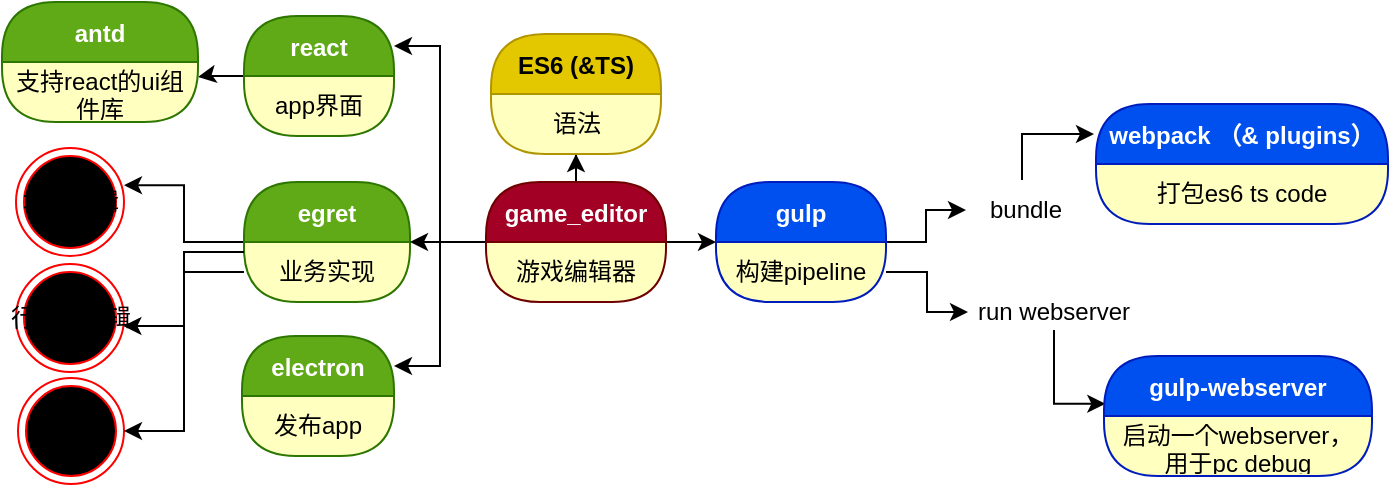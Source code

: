 <mxfile version="20.5.1" type="github">
  <diagram id="RyOypk_LRAsxnf7cehFb" name="第 1 页">
    <mxGraphModel dx="-188" dy="-301" grid="0" gridSize="10" guides="1" tooltips="1" connect="1" arrows="1" fold="1" page="1" pageScale="1" pageWidth="1169" pageHeight="827" math="0" shadow="0">
      <root>
        <mxCell id="0" />
        <mxCell id="1" parent="0" />
        <mxCell id="iCX3cISmmqJYiOSi0hr1-57" style="edgeStyle=orthogonalEdgeStyle;rounded=0;orthogonalLoop=1;jettySize=auto;html=1;entryX=1;entryY=0.25;entryDx=0;entryDy=0;" parent="1" source="iCX3cISmmqJYiOSi0hr1-3" target="iCX3cISmmqJYiOSi0hr1-7" edge="1">
          <mxGeometry relative="1" as="geometry" />
        </mxCell>
        <mxCell id="iCX3cISmmqJYiOSi0hr1-3" value="react" style="swimlane;fontStyle=1;align=center;verticalAlign=middle;childLayout=stackLayout;horizontal=1;startSize=30;horizontalStack=0;resizeParent=0;resizeLast=1;container=0;fontColor=#ffffff;collapsible=0;rounded=1;arcSize=30;strokeColor=#2D7600;fillColor=#60a917;swimlaneFillColor=#ffffc0;dropTarget=0;" parent="1" vertex="1">
          <mxGeometry x="1496" y="1192" width="75" height="60" as="geometry" />
        </mxCell>
        <mxCell id="iCX3cISmmqJYiOSi0hr1-4" value="app界面" style="text;html=1;strokeColor=none;fillColor=none;align=center;verticalAlign=middle;spacingLeft=4;spacingRight=4;whiteSpace=wrap;overflow=hidden;rotatable=0;fontColor=#000000;" parent="iCX3cISmmqJYiOSi0hr1-3" vertex="1">
          <mxGeometry y="30" width="75" height="30" as="geometry" />
        </mxCell>
        <mxCell id="iCX3cISmmqJYiOSi0hr1-6" value="antd" style="swimlane;fontStyle=1;align=center;verticalAlign=middle;childLayout=stackLayout;horizontal=1;startSize=30;horizontalStack=0;resizeParent=0;resizeLast=1;container=0;fontColor=#ffffff;collapsible=0;rounded=1;arcSize=30;strokeColor=#2D7600;fillColor=#60a917;swimlaneFillColor=#ffffc0;dropTarget=0;" parent="1" vertex="1">
          <mxGeometry x="1375" y="1185" width="98" height="60" as="geometry" />
        </mxCell>
        <mxCell id="iCX3cISmmqJYiOSi0hr1-7" value="支持react的ui组件库" style="text;html=1;strokeColor=none;fillColor=none;align=center;verticalAlign=middle;spacingLeft=4;spacingRight=4;whiteSpace=wrap;overflow=hidden;rotatable=0;fontColor=#000000;" parent="iCX3cISmmqJYiOSi0hr1-6" vertex="1">
          <mxGeometry y="30" width="98" height="30" as="geometry" />
        </mxCell>
        <mxCell id="iCX3cISmmqJYiOSi0hr1-55" style="edgeStyle=orthogonalEdgeStyle;rounded=0;orthogonalLoop=1;jettySize=auto;html=1;entryX=1;entryY=0.345;entryDx=0;entryDy=0;entryPerimeter=0;" parent="1" source="iCX3cISmmqJYiOSi0hr1-9" target="iCX3cISmmqJYiOSi0hr1-53" edge="1">
          <mxGeometry relative="1" as="geometry" />
        </mxCell>
        <mxCell id="iCX3cISmmqJYiOSi0hr1-9" value="egret" style="swimlane;fontStyle=1;align=center;verticalAlign=middle;childLayout=stackLayout;horizontal=1;startSize=30;horizontalStack=0;resizeParent=0;resizeLast=1;container=0;fontColor=#ffffff;collapsible=0;rounded=1;arcSize=30;strokeColor=#2D7600;fillColor=#60a917;swimlaneFillColor=#ffffc0;dropTarget=0;" parent="1" vertex="1">
          <mxGeometry x="1496" y="1275" width="83" height="60" as="geometry" />
        </mxCell>
        <mxCell id="iCX3cISmmqJYiOSi0hr1-10" value="业务实现" style="text;html=1;strokeColor=none;fillColor=none;align=center;verticalAlign=middle;spacingLeft=4;spacingRight=4;whiteSpace=wrap;overflow=hidden;rotatable=0;fontColor=#000000;" parent="iCX3cISmmqJYiOSi0hr1-9" vertex="1">
          <mxGeometry y="30" width="83" height="30" as="geometry" />
        </mxCell>
        <mxCell id="iCX3cISmmqJYiOSi0hr1-12" value="Subtitle" style="text;html=1;strokeColor=none;fillColor=none;align=center;verticalAlign=middle;spacingLeft=4;spacingRight=4;whiteSpace=wrap;overflow=hidden;rotatable=0;fontColor=#000000;" parent="iCX3cISmmqJYiOSi0hr1-9" vertex="1">
          <mxGeometry y="60" width="83" as="geometry" />
        </mxCell>
        <mxCell id="iCX3cISmmqJYiOSi0hr1-13" value="webpack （&amp; plugins）" style="swimlane;fontStyle=1;align=center;verticalAlign=middle;childLayout=stackLayout;horizontal=1;startSize=30;horizontalStack=0;resizeParent=0;resizeLast=1;container=0;fontColor=#ffffff;collapsible=0;rounded=1;arcSize=30;strokeColor=#001DBC;fillColor=#0050ef;swimlaneFillColor=#ffffc0;dropTarget=0;" parent="1" vertex="1">
          <mxGeometry x="1922" y="1236" width="146" height="60" as="geometry" />
        </mxCell>
        <mxCell id="yfJCY1lUy-ADghGYg0gO-5" value="打包es6 ts code" style="text;html=1;strokeColor=none;fillColor=none;align=center;verticalAlign=middle;spacingLeft=4;spacingRight=4;whiteSpace=wrap;overflow=hidden;rotatable=0;fontColor=#000000;" vertex="1" parent="iCX3cISmmqJYiOSi0hr1-13">
          <mxGeometry y="30" width="146" as="geometry" />
        </mxCell>
        <mxCell id="iCX3cISmmqJYiOSi0hr1-15" value="打包es6 ts code" style="text;html=1;strokeColor=none;fillColor=none;align=center;verticalAlign=middle;spacingLeft=4;spacingRight=4;whiteSpace=wrap;overflow=hidden;rotatable=0;fontColor=#000000;" parent="iCX3cISmmqJYiOSi0hr1-13" vertex="1">
          <mxGeometry y="30" width="146" height="30" as="geometry" />
        </mxCell>
        <mxCell id="iCX3cISmmqJYiOSi0hr1-36" style="edgeStyle=orthogonalEdgeStyle;rounded=0;orthogonalLoop=1;jettySize=auto;html=1;entryX=0;entryY=0.5;entryDx=0;entryDy=0;" parent="1" source="iCX3cISmmqJYiOSi0hr1-22" target="iCX3cISmmqJYiOSi0hr1-35" edge="1">
          <mxGeometry relative="1" as="geometry" />
        </mxCell>
        <mxCell id="iCX3cISmmqJYiOSi0hr1-22" value="gulp" style="swimlane;fontStyle=1;align=center;verticalAlign=middle;childLayout=stackLayout;horizontal=1;startSize=30;horizontalStack=0;resizeParent=0;resizeLast=1;container=0;fontColor=#ffffff;collapsible=0;rounded=1;arcSize=30;strokeColor=#001DBC;fillColor=#0050ef;swimlaneFillColor=#ffffc0;dropTarget=0;" parent="1" vertex="1">
          <mxGeometry x="1732" y="1275" width="85" height="60" as="geometry" />
        </mxCell>
        <mxCell id="iCX3cISmmqJYiOSi0hr1-23" value="构建pipeline" style="text;html=1;strokeColor=none;fillColor=none;align=center;verticalAlign=middle;spacingLeft=4;spacingRight=4;whiteSpace=wrap;overflow=hidden;rotatable=0;fontColor=#000000;" parent="iCX3cISmmqJYiOSi0hr1-22" vertex="1">
          <mxGeometry y="30" width="85" height="30" as="geometry" />
        </mxCell>
        <mxCell id="iCX3cISmmqJYiOSi0hr1-62" style="edgeStyle=orthogonalEdgeStyle;rounded=0;orthogonalLoop=1;jettySize=auto;html=1;entryX=1;entryY=0.25;entryDx=0;entryDy=0;" parent="1" source="iCX3cISmmqJYiOSi0hr1-25" target="iCX3cISmmqJYiOSi0hr1-3" edge="1">
          <mxGeometry relative="1" as="geometry" />
        </mxCell>
        <mxCell id="iCX3cISmmqJYiOSi0hr1-63" style="edgeStyle=orthogonalEdgeStyle;rounded=0;orthogonalLoop=1;jettySize=auto;html=1;entryX=1;entryY=0;entryDx=0;entryDy=0;" parent="1" source="iCX3cISmmqJYiOSi0hr1-25" target="iCX3cISmmqJYiOSi0hr1-10" edge="1">
          <mxGeometry relative="1" as="geometry">
            <Array as="points">
              <mxPoint x="1674" y="1305" />
              <mxPoint x="1674" y="1305" />
            </Array>
          </mxGeometry>
        </mxCell>
        <mxCell id="iCX3cISmmqJYiOSi0hr1-64" style="edgeStyle=orthogonalEdgeStyle;rounded=0;orthogonalLoop=1;jettySize=auto;html=1;entryX=1;entryY=0.25;entryDx=0;entryDy=0;" parent="1" source="iCX3cISmmqJYiOSi0hr1-25" target="iCX3cISmmqJYiOSi0hr1-44" edge="1">
          <mxGeometry relative="1" as="geometry" />
        </mxCell>
        <mxCell id="yfJCY1lUy-ADghGYg0gO-4" style="edgeStyle=orthogonalEdgeStyle;rounded=0;orthogonalLoop=1;jettySize=auto;html=1;" edge="1" parent="1" source="iCX3cISmmqJYiOSi0hr1-25" target="iCX3cISmmqJYiOSi0hr1-22">
          <mxGeometry relative="1" as="geometry" />
        </mxCell>
        <mxCell id="yfJCY1lUy-ADghGYg0gO-9" style="edgeStyle=orthogonalEdgeStyle;rounded=0;orthogonalLoop=1;jettySize=auto;html=1;entryX=0.5;entryY=1;entryDx=0;entryDy=0;" edge="1" parent="1" source="iCX3cISmmqJYiOSi0hr1-25" target="yfJCY1lUy-ADghGYg0gO-7">
          <mxGeometry relative="1" as="geometry" />
        </mxCell>
        <mxCell id="iCX3cISmmqJYiOSi0hr1-25" value="game_editor" style="swimlane;fontStyle=1;align=center;verticalAlign=middle;childLayout=stackLayout;horizontal=1;startSize=30;horizontalStack=0;resizeParent=0;resizeLast=1;container=0;fontColor=#ffffff;collapsible=0;rounded=1;arcSize=30;strokeColor=#6F0000;fillColor=#a20025;swimlaneFillColor=#ffffc0;dropTarget=0;" parent="1" vertex="1">
          <mxGeometry x="1617" y="1275" width="90" height="60" as="geometry" />
        </mxCell>
        <mxCell id="iCX3cISmmqJYiOSi0hr1-26" value="游戏编辑器" style="text;html=1;strokeColor=none;fillColor=none;align=center;verticalAlign=middle;spacingLeft=4;spacingRight=4;whiteSpace=wrap;overflow=hidden;rotatable=0;fontColor=#000000;" parent="iCX3cISmmqJYiOSi0hr1-25" vertex="1">
          <mxGeometry y="30" width="90" height="30" as="geometry" />
        </mxCell>
        <mxCell id="iCX3cISmmqJYiOSi0hr1-47" value="发布app" style="text;html=1;strokeColor=none;fillColor=none;align=center;verticalAlign=middle;spacingLeft=4;spacingRight=4;whiteSpace=wrap;overflow=hidden;rotatable=0;fontColor=#000000;" parent="iCX3cISmmqJYiOSi0hr1-25" vertex="1">
          <mxGeometry y="60" width="90" as="geometry" />
        </mxCell>
        <mxCell id="iCX3cISmmqJYiOSi0hr1-66" style="edgeStyle=orthogonalEdgeStyle;rounded=0;orthogonalLoop=1;jettySize=auto;html=1;entryX=0;entryY=0.25;entryDx=0;entryDy=0;" parent="1" edge="1">
          <mxGeometry relative="1" as="geometry">
            <Array as="points">
              <mxPoint x="1885" y="1251" />
            </Array>
            <mxPoint x="1885.0" y="1274" as="sourcePoint" />
            <mxPoint x="1921" y="1251" as="targetPoint" />
          </mxGeometry>
        </mxCell>
        <mxCell id="iCX3cISmmqJYiOSi0hr1-35" value="bundle" style="text;html=1;strokeColor=none;fillColor=none;align=center;verticalAlign=middle;whiteSpace=wrap;rounded=0;" parent="1" vertex="1">
          <mxGeometry x="1857" y="1274" width="60" height="30" as="geometry" />
        </mxCell>
        <mxCell id="iCX3cISmmqJYiOSi0hr1-65" style="edgeStyle=orthogonalEdgeStyle;rounded=0;orthogonalLoop=1;jettySize=auto;html=1;entryX=0.005;entryY=0.398;entryDx=0;entryDy=0;entryPerimeter=0;exitX=0.5;exitY=1;exitDx=0;exitDy=0;" parent="1" source="iCX3cISmmqJYiOSi0hr1-38" target="iCX3cISmmqJYiOSi0hr1-39" edge="1">
          <mxGeometry relative="1" as="geometry">
            <Array as="points">
              <mxPoint x="1901" y="1386" />
            </Array>
          </mxGeometry>
        </mxCell>
        <mxCell id="iCX3cISmmqJYiOSi0hr1-38" value="run webserver" style="text;html=1;strokeColor=none;fillColor=none;align=center;verticalAlign=middle;whiteSpace=wrap;rounded=0;" parent="1" vertex="1">
          <mxGeometry x="1858" y="1331" width="86" height="18" as="geometry" />
        </mxCell>
        <mxCell id="iCX3cISmmqJYiOSi0hr1-39" value="gulp-webserver" style="swimlane;fontStyle=1;align=center;verticalAlign=middle;childLayout=stackLayout;horizontal=1;startSize=30;horizontalStack=0;resizeParent=0;resizeLast=1;container=0;fontColor=#ffffff;collapsible=0;rounded=1;arcSize=30;strokeColor=#001DBC;fillColor=#0050ef;swimlaneFillColor=#ffffc0;dropTarget=0;" parent="1" vertex="1">
          <mxGeometry x="1926" y="1362" width="134" height="60" as="geometry" />
        </mxCell>
        <mxCell id="iCX3cISmmqJYiOSi0hr1-40" value="启动一个webserver，用于pc debug" style="text;html=1;strokeColor=none;fillColor=none;align=center;verticalAlign=middle;spacingLeft=4;spacingRight=4;whiteSpace=wrap;overflow=hidden;rotatable=0;fontColor=#000000;" parent="iCX3cISmmqJYiOSi0hr1-39" vertex="1">
          <mxGeometry y="30" width="134" height="30" as="geometry" />
        </mxCell>
        <mxCell id="iCX3cISmmqJYiOSi0hr1-43" style="edgeStyle=orthogonalEdgeStyle;rounded=0;orthogonalLoop=1;jettySize=auto;html=1;entryX=0;entryY=0.5;entryDx=0;entryDy=0;" parent="1" source="iCX3cISmmqJYiOSi0hr1-23" target="iCX3cISmmqJYiOSi0hr1-38" edge="1">
          <mxGeometry relative="1" as="geometry" />
        </mxCell>
        <mxCell id="iCX3cISmmqJYiOSi0hr1-44" value="electron" style="swimlane;fontStyle=1;align=center;verticalAlign=middle;childLayout=stackLayout;horizontal=1;startSize=30;horizontalStack=0;resizeParent=0;resizeLast=1;container=0;fontColor=#ffffff;collapsible=0;rounded=1;arcSize=30;strokeColor=#2D7600;fillColor=#60a917;swimlaneFillColor=#ffffc0;dropTarget=0;" parent="1" vertex="1">
          <mxGeometry x="1495" y="1352" width="76" height="60" as="geometry" />
        </mxCell>
        <mxCell id="iCX3cISmmqJYiOSi0hr1-45" value="发布app" style="text;html=1;strokeColor=none;fillColor=none;align=center;verticalAlign=middle;spacingLeft=4;spacingRight=4;whiteSpace=wrap;overflow=hidden;rotatable=0;fontColor=#000000;" parent="iCX3cISmmqJYiOSi0hr1-44" vertex="1">
          <mxGeometry y="30" width="76" height="30" as="geometry" />
        </mxCell>
        <mxCell id="iCX3cISmmqJYiOSi0hr1-53" value="地图编辑" style="ellipse;html=1;shape=endState;fillColor=#000000;strokeColor=#ff0000;" parent="1" vertex="1">
          <mxGeometry x="1382" y="1258" width="54" height="54" as="geometry" />
        </mxCell>
        <mxCell id="iCX3cISmmqJYiOSi0hr1-54" value="行为树编辑" style="ellipse;html=1;shape=endState;fillColor=#000000;strokeColor=#ff0000;" parent="1" vertex="1">
          <mxGeometry x="1382" y="1316" width="54" height="54" as="geometry" />
        </mxCell>
        <mxCell id="iCX3cISmmqJYiOSi0hr1-56" style="edgeStyle=orthogonalEdgeStyle;rounded=0;orthogonalLoop=1;jettySize=auto;html=1;" parent="1" source="iCX3cISmmqJYiOSi0hr1-10" target="iCX3cISmmqJYiOSi0hr1-54" edge="1">
          <mxGeometry relative="1" as="geometry">
            <Array as="points">
              <mxPoint x="1466" y="1310" />
              <mxPoint x="1466" y="1347" />
            </Array>
          </mxGeometry>
        </mxCell>
        <mxCell id="yfJCY1lUy-ADghGYg0gO-1" value="other..." style="ellipse;html=1;shape=endState;fillColor=#000000;strokeColor=#ff0000;" vertex="1" parent="1">
          <mxGeometry x="1383" y="1373" width="53" height="53" as="geometry" />
        </mxCell>
        <mxCell id="yfJCY1lUy-ADghGYg0gO-3" style="edgeStyle=orthogonalEdgeStyle;rounded=0;orthogonalLoop=1;jettySize=auto;html=1;exitX=0;exitY=0.5;exitDx=0;exitDy=0;entryX=1;entryY=0.5;entryDx=0;entryDy=0;" edge="1" parent="1" source="iCX3cISmmqJYiOSi0hr1-10" target="yfJCY1lUy-ADghGYg0gO-1">
          <mxGeometry relative="1" as="geometry" />
        </mxCell>
        <mxCell id="yfJCY1lUy-ADghGYg0gO-6" value="ES6 (&amp;TS)" style="swimlane;fontStyle=1;align=center;verticalAlign=middle;childLayout=stackLayout;horizontal=1;startSize=30;horizontalStack=0;resizeParent=0;resizeLast=1;container=0;fontColor=#000000;collapsible=0;rounded=1;arcSize=30;strokeColor=#B09500;fillColor=#e3c800;swimlaneFillColor=#ffffc0;dropTarget=0;" vertex="1" parent="1">
          <mxGeometry x="1619.5" y="1201" width="85" height="60" as="geometry" />
        </mxCell>
        <mxCell id="yfJCY1lUy-ADghGYg0gO-7" value="语法" style="text;html=1;strokeColor=none;fillColor=none;align=center;verticalAlign=middle;spacingLeft=4;spacingRight=4;whiteSpace=wrap;overflow=hidden;rotatable=0;fontColor=#000000;" vertex="1" parent="yfJCY1lUy-ADghGYg0gO-6">
          <mxGeometry y="30" width="85" height="30" as="geometry" />
        </mxCell>
      </root>
    </mxGraphModel>
  </diagram>
</mxfile>
